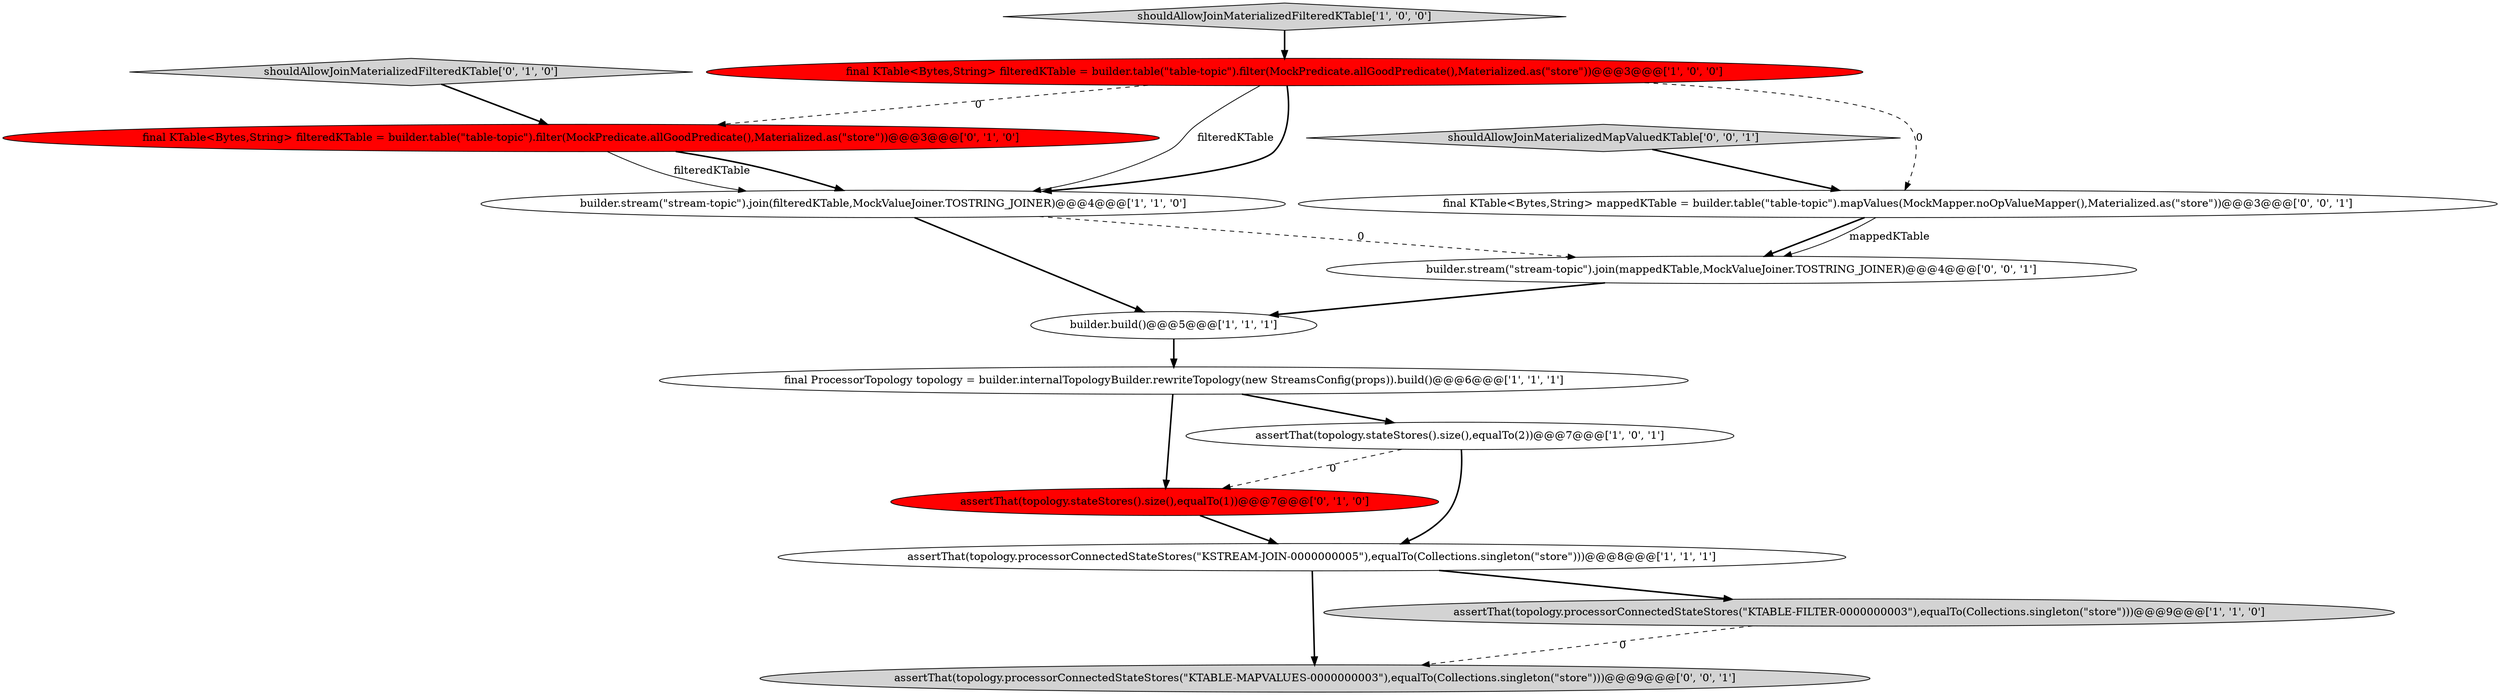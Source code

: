 digraph {
6 [style = filled, label = "builder.build()@@@5@@@['1', '1', '1']", fillcolor = white, shape = ellipse image = "AAA0AAABBB1BBB"];
4 [style = filled, label = "assertThat(topology.processorConnectedStateStores(\"KSTREAM-JOIN-0000000005\"),equalTo(Collections.singleton(\"store\")))@@@8@@@['1', '1', '1']", fillcolor = white, shape = ellipse image = "AAA0AAABBB1BBB"];
1 [style = filled, label = "builder.stream(\"stream-topic\").join(filteredKTable,MockValueJoiner.TOSTRING_JOINER)@@@4@@@['1', '1', '0']", fillcolor = white, shape = ellipse image = "AAA0AAABBB1BBB"];
8 [style = filled, label = "assertThat(topology.stateStores().size(),equalTo(1))@@@7@@@['0', '1', '0']", fillcolor = red, shape = ellipse image = "AAA1AAABBB2BBB"];
10 [style = filled, label = "final KTable<Bytes,String> filteredKTable = builder.table(\"table-topic\").filter(MockPredicate.allGoodPredicate(),Materialized.as(\"store\"))@@@3@@@['0', '1', '0']", fillcolor = red, shape = ellipse image = "AAA1AAABBB2BBB"];
11 [style = filled, label = "builder.stream(\"stream-topic\").join(mappedKTable,MockValueJoiner.TOSTRING_JOINER)@@@4@@@['0', '0', '1']", fillcolor = white, shape = ellipse image = "AAA0AAABBB3BBB"];
14 [style = filled, label = "shouldAllowJoinMaterializedMapValuedKTable['0', '0', '1']", fillcolor = lightgray, shape = diamond image = "AAA0AAABBB3BBB"];
5 [style = filled, label = "assertThat(topology.processorConnectedStateStores(\"KTABLE-FILTER-0000000003\"),equalTo(Collections.singleton(\"store\")))@@@9@@@['1', '1', '0']", fillcolor = lightgray, shape = ellipse image = "AAA0AAABBB1BBB"];
9 [style = filled, label = "shouldAllowJoinMaterializedFilteredKTable['0', '1', '0']", fillcolor = lightgray, shape = diamond image = "AAA0AAABBB2BBB"];
13 [style = filled, label = "final KTable<Bytes,String> mappedKTable = builder.table(\"table-topic\").mapValues(MockMapper.noOpValueMapper(),Materialized.as(\"store\"))@@@3@@@['0', '0', '1']", fillcolor = white, shape = ellipse image = "AAA0AAABBB3BBB"];
7 [style = filled, label = "final ProcessorTopology topology = builder.internalTopologyBuilder.rewriteTopology(new StreamsConfig(props)).build()@@@6@@@['1', '1', '1']", fillcolor = white, shape = ellipse image = "AAA0AAABBB1BBB"];
2 [style = filled, label = "shouldAllowJoinMaterializedFilteredKTable['1', '0', '0']", fillcolor = lightgray, shape = diamond image = "AAA0AAABBB1BBB"];
3 [style = filled, label = "assertThat(topology.stateStores().size(),equalTo(2))@@@7@@@['1', '0', '1']", fillcolor = white, shape = ellipse image = "AAA0AAABBB1BBB"];
0 [style = filled, label = "final KTable<Bytes,String> filteredKTable = builder.table(\"table-topic\").filter(MockPredicate.allGoodPredicate(),Materialized.as(\"store\"))@@@3@@@['1', '0', '0']", fillcolor = red, shape = ellipse image = "AAA1AAABBB1BBB"];
12 [style = filled, label = "assertThat(topology.processorConnectedStateStores(\"KTABLE-MAPVALUES-0000000003\"),equalTo(Collections.singleton(\"store\")))@@@9@@@['0', '0', '1']", fillcolor = lightgray, shape = ellipse image = "AAA0AAABBB3BBB"];
0->1 [style = solid, label="filteredKTable"];
5->12 [style = dashed, label="0"];
11->6 [style = bold, label=""];
9->10 [style = bold, label=""];
7->8 [style = bold, label=""];
3->4 [style = bold, label=""];
13->11 [style = bold, label=""];
7->3 [style = bold, label=""];
0->10 [style = dashed, label="0"];
10->1 [style = solid, label="filteredKTable"];
2->0 [style = bold, label=""];
1->6 [style = bold, label=""];
1->11 [style = dashed, label="0"];
0->1 [style = bold, label=""];
13->11 [style = solid, label="mappedKTable"];
0->13 [style = dashed, label="0"];
4->12 [style = bold, label=""];
3->8 [style = dashed, label="0"];
8->4 [style = bold, label=""];
14->13 [style = bold, label=""];
6->7 [style = bold, label=""];
10->1 [style = bold, label=""];
4->5 [style = bold, label=""];
}
